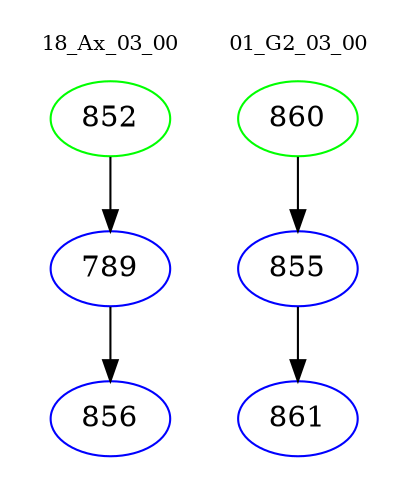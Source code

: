 digraph{
subgraph cluster_0 {
color = white
label = "18_Ax_03_00";
fontsize=10;
T0_852 [label="852", color="green"]
T0_852 -> T0_789 [color="black"]
T0_789 [label="789", color="blue"]
T0_789 -> T0_856 [color="black"]
T0_856 [label="856", color="blue"]
}
subgraph cluster_1 {
color = white
label = "01_G2_03_00";
fontsize=10;
T1_860 [label="860", color="green"]
T1_860 -> T1_855 [color="black"]
T1_855 [label="855", color="blue"]
T1_855 -> T1_861 [color="black"]
T1_861 [label="861", color="blue"]
}
}
